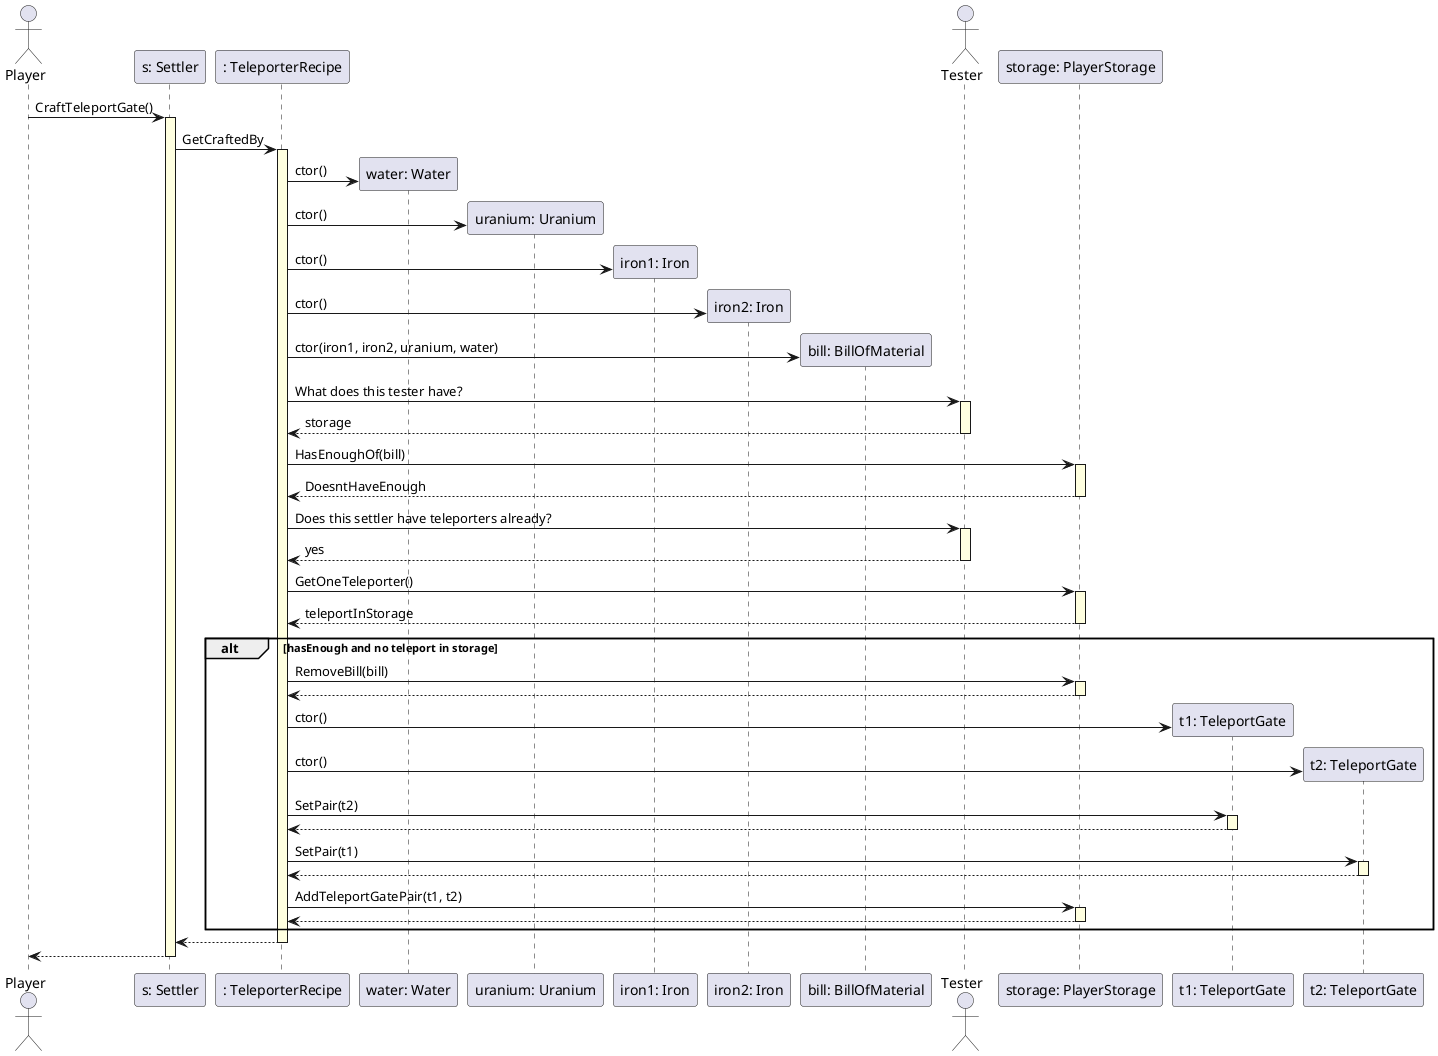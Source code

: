 @startuml

skinparam SequenceLifeLineBackgroundColor LightYellow

actor Player as player
participant "s: Settler" as settler
participant ": TeleporterRecipe" as TeleporterRecipe


player -> settler ++ : CraftTeleportGate()
settler -> TeleporterRecipe ++: GetCraftedBy


participant "water: Water" as water
TeleporterRecipe -> water ** : ctor()
participant "uranium: Uranium" as uranium
TeleporterRecipe -> uranium ** : ctor()
participant "iron1: Iron" as iron1
participant "iron2: Iron" as iron2
TeleporterRecipe -> iron1 ** : ctor()
TeleporterRecipe -> iron2 ** : ctor()

participant "bill: BillOfMaterial" as bill
TeleporterRecipe -> bill ** : ctor(iron1, iron2, uranium, water)

actor Tester as tester
TeleporterRecipe -> tester ++: What does this tester have?
tester --> TeleporterRecipe --: storage
participant "storage: PlayerStorage" as storage
TeleporterRecipe -> storage ++ : HasEnoughOf(bill)
storage --> TeleporterRecipe  --: DoesntHaveEnough
TeleporterRecipe -> tester ++: Does this settler have teleporters already?
tester --> TeleporterRecipe --: yes
TeleporterRecipe -> storage  ++ : GetOneTeleporter()
storage --> TeleporterRecipe -- : teleportInStorage

alt hasEnough and no teleport in storage

    TeleporterRecipe -> storage ++ : RemoveBill(bill)
    storage --> TeleporterRecipe --

    participant "t1: TeleportGate" as teleport1
    participant "t2: TeleportGate" as teleport2
    TeleporterRecipe -> teleport1 ** : ctor()
    TeleporterRecipe -> teleport2 ** : ctor()

    TeleporterRecipe -> teleport1 ++ : SetPair(t2)
    teleport1 --> TeleporterRecipe --
    TeleporterRecipe -> teleport2 ++ : SetPair(t1)
    teleport2 --> TeleporterRecipe --
    TeleporterRecipe -> storage ++: AddTeleportGatePair(t1, t2)
    storage --> TeleporterRecipe --

end

TeleporterRecipe --> settler --

settler --> player --

@enduml
